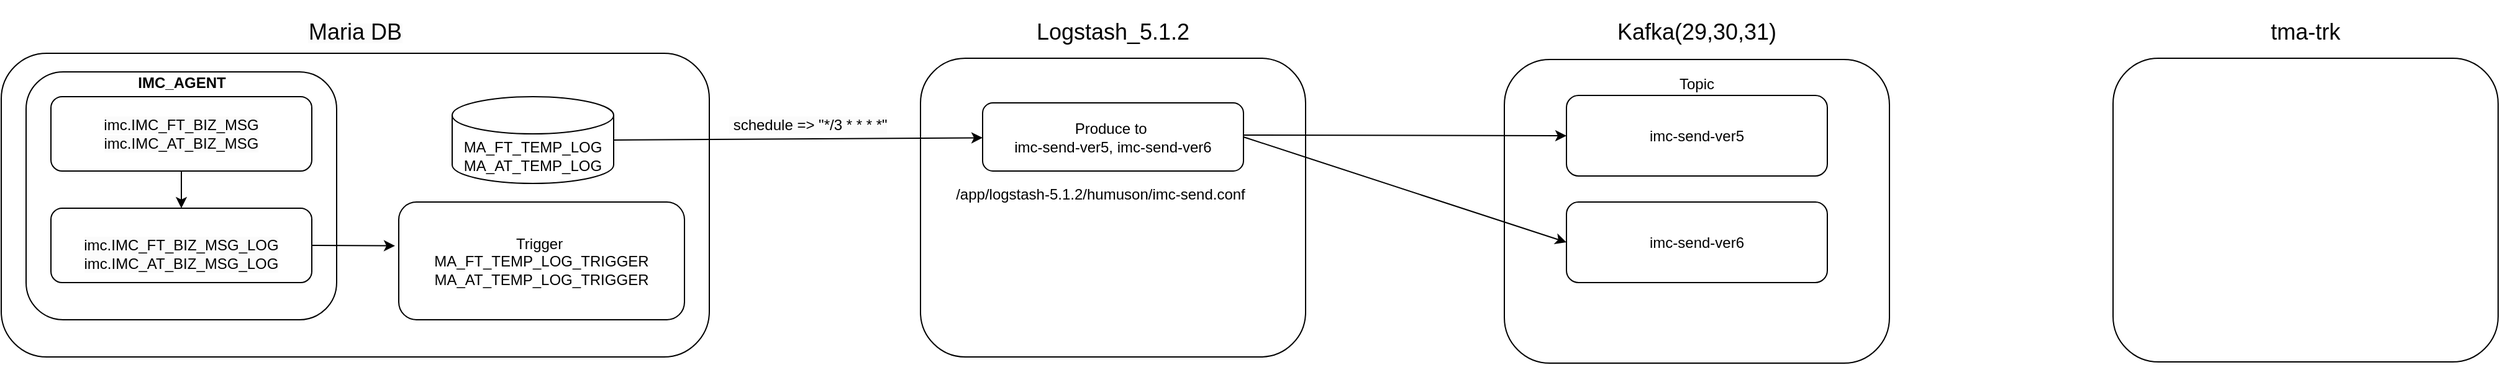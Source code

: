<mxfile version="26.0.5">
  <diagram name="페이지-1" id="EIWsYM2r6ZabzUC5wO5q">
    <mxGraphModel dx="1416" dy="712" grid="1" gridSize="10" guides="1" tooltips="1" connect="1" arrows="1" fold="1" page="1" pageScale="1" pageWidth="827" pageHeight="1169" math="0" shadow="0">
      <root>
        <mxCell id="0" />
        <mxCell id="1" parent="0" />
        <mxCell id="D5hKf2jFQNWXoEHRUFzK-7" value="" style="rounded=1;whiteSpace=wrap;html=1;" vertex="1" parent="1">
          <mxGeometry x="50" y="95" width="570" height="245" as="geometry" />
        </mxCell>
        <mxCell id="D5hKf2jFQNWXoEHRUFzK-12" value="" style="rounded=1;whiteSpace=wrap;html=1;" vertex="1" parent="1">
          <mxGeometry x="70" y="110" width="250" height="200" as="geometry" />
        </mxCell>
        <mxCell id="D5hKf2jFQNWXoEHRUFzK-3" value="Trigger&amp;nbsp;&lt;div&gt;MA_FT_TEMP_LOG_TRIGGER&lt;/div&gt;&lt;div&gt;MA_AT_TEMP_LOG_TRIGGER&lt;/div&gt;" style="rounded=1;whiteSpace=wrap;html=1;" vertex="1" parent="1">
          <mxGeometry x="370" y="215" width="230" height="95" as="geometry" />
        </mxCell>
        <mxCell id="D5hKf2jFQNWXoEHRUFzK-8" value="&lt;h3&gt;&lt;span style=&quot;color: rgb(0, 0, 0); font-family: Helvetica; font-style: normal; font-variant-ligatures: normal; font-variant-caps: normal; font-weight: 400; letter-spacing: normal; orphans: 2; text-align: center; text-indent: 0px; text-transform: none; widows: 2; word-spacing: 0px; -webkit-text-stroke-width: 0px; white-space: normal; background-color: rgb(251, 251, 251); text-decoration-thickness: initial; text-decoration-style: initial; text-decoration-color: initial; float: none; display: inline !important;&quot;&gt;&lt;font style=&quot;font-size: 18px;&quot;&gt;Maria DB&lt;/font&gt;&lt;/span&gt;&lt;/h3&gt;" style="text;html=1;align=center;verticalAlign=middle;whiteSpace=wrap;rounded=0;" vertex="1" parent="1">
          <mxGeometry x="265" y="60" width="140" height="35" as="geometry" />
        </mxCell>
        <mxCell id="D5hKf2jFQNWXoEHRUFzK-9" value="&lt;br style=&quot;forced-color-adjust: none; color: rgb(0, 0, 0); font-family: Helvetica; font-size: 12px; font-style: normal; font-variant-ligatures: normal; font-variant-caps: normal; font-weight: 400; letter-spacing: normal; orphans: 2; text-align: center; text-indent: 0px; text-transform: none; widows: 2; word-spacing: 0px; -webkit-text-stroke-width: 0px; white-space: normal; background-color: rgb(251, 251, 251); text-decoration-thickness: initial; text-decoration-style: initial; text-decoration-color: initial;&quot;&gt;&lt;div style=&quot;forced-color-adjust: none; color: rgb(0, 0, 0); font-family: Helvetica; font-size: 12px; font-style: normal; font-variant-ligatures: normal; font-variant-caps: normal; font-weight: 400; letter-spacing: normal; orphans: 2; text-align: center; text-indent: 0px; text-transform: none; widows: 2; word-spacing: 0px; -webkit-text-stroke-width: 0px; white-space: normal; background-color: rgb(251, 251, 251); text-decoration-thickness: initial; text-decoration-style: initial; text-decoration-color: initial;&quot;&gt;imc.IMC_FT_BIZ_MSG_LOG&lt;/div&gt;&lt;div style=&quot;forced-color-adjust: none; color: rgb(0, 0, 0); font-family: Helvetica; font-size: 12px; font-style: normal; font-variant-ligatures: normal; font-variant-caps: normal; font-weight: 400; letter-spacing: normal; orphans: 2; text-align: center; text-indent: 0px; text-transform: none; widows: 2; word-spacing: 0px; -webkit-text-stroke-width: 0px; white-space: normal; background-color: rgb(251, 251, 251); text-decoration-thickness: initial; text-decoration-style: initial; text-decoration-color: initial;&quot;&gt;imc.IMC_AT_BIZ_MSG_LOG&lt;/div&gt;" style="rounded=1;whiteSpace=wrap;html=1;" vertex="1" parent="1">
          <mxGeometry x="90" y="220" width="210" height="60" as="geometry" />
        </mxCell>
        <mxCell id="D5hKf2jFQNWXoEHRUFzK-10" value="&lt;span style=&quot;color: rgb(0, 0, 0); font-family: Helvetica; font-size: 12px; font-style: normal; font-variant-ligatures: normal; font-variant-caps: normal; font-weight: 400; letter-spacing: normal; orphans: 2; text-align: center; text-indent: 0px; text-transform: none; widows: 2; word-spacing: 0px; -webkit-text-stroke-width: 0px; white-space: normal; background-color: rgb(251, 251, 251); text-decoration-thickness: initial; text-decoration-style: initial; text-decoration-color: initial; float: none; display: inline !important;&quot;&gt;imc.IMC_FT_BIZ_MSG&lt;/span&gt;&lt;div&gt;&lt;span style=&quot;color: rgb(0, 0, 0); font-family: Helvetica; font-size: 12px; font-style: normal; font-variant-ligatures: normal; font-variant-caps: normal; font-weight: 400; letter-spacing: normal; orphans: 2; text-align: center; text-indent: 0px; text-transform: none; widows: 2; word-spacing: 0px; -webkit-text-stroke-width: 0px; white-space: normal; background-color: rgb(251, 251, 251); text-decoration-thickness: initial; text-decoration-style: initial; text-decoration-color: initial; float: none; display: inline !important;&quot;&gt;imc.IMC_AT_BIZ_MSG&lt;/span&gt;&lt;/div&gt;" style="rounded=1;whiteSpace=wrap;html=1;" vertex="1" parent="1">
          <mxGeometry x="90" y="130" width="210" height="60" as="geometry" />
        </mxCell>
        <mxCell id="D5hKf2jFQNWXoEHRUFzK-11" value="" style="endArrow=classic;html=1;rounded=0;exitX=0.5;exitY=1;exitDx=0;exitDy=0;entryX=0.5;entryY=0;entryDx=0;entryDy=0;" edge="1" parent="1" source="D5hKf2jFQNWXoEHRUFzK-10" target="D5hKf2jFQNWXoEHRUFzK-9">
          <mxGeometry width="50" height="50" relative="1" as="geometry">
            <mxPoint x="400" y="340" as="sourcePoint" />
            <mxPoint x="450" y="290" as="targetPoint" />
          </mxGeometry>
        </mxCell>
        <mxCell id="D5hKf2jFQNWXoEHRUFzK-13" value="&lt;font style=&quot;font-size: 12px;&quot;&gt;IMC_AGENT&lt;/font&gt;" style="text;strokeColor=none;fillColor=none;html=1;fontSize=24;fontStyle=1;verticalAlign=middle;align=center;" vertex="1" parent="1">
          <mxGeometry x="145" y="100" width="100" height="30" as="geometry" />
        </mxCell>
        <mxCell id="D5hKf2jFQNWXoEHRUFzK-14" value="MA_FT_TEMP_LOG&lt;div&gt;MA_AT_TEMP_LOG&lt;/div&gt;" style="shape=cylinder3;whiteSpace=wrap;html=1;boundedLbl=1;backgroundOutline=1;size=15;" vertex="1" parent="1">
          <mxGeometry x="413" y="130" width="130" height="70" as="geometry" />
        </mxCell>
        <mxCell id="D5hKf2jFQNWXoEHRUFzK-17" value="" style="rounded=1;whiteSpace=wrap;html=1;" vertex="1" parent="1">
          <mxGeometry x="790" y="99" width="310" height="241" as="geometry" />
        </mxCell>
        <mxCell id="D5hKf2jFQNWXoEHRUFzK-18" value="&lt;font style=&quot;font-size: 18px;&quot;&gt;Logstash_5.1.2&lt;/font&gt;" style="text;html=1;align=center;verticalAlign=middle;whiteSpace=wrap;rounded=0;" vertex="1" parent="1">
          <mxGeometry x="875" y="60" width="140" height="35" as="geometry" />
        </mxCell>
        <mxCell id="D5hKf2jFQNWXoEHRUFzK-19" value="" style="endArrow=classic;html=1;rounded=0;exitX=1;exitY=0.5;exitDx=0;exitDy=0;entryX=-0.013;entryY=0.372;entryDx=0;entryDy=0;entryPerimeter=0;" edge="1" parent="1" source="D5hKf2jFQNWXoEHRUFzK-9" target="D5hKf2jFQNWXoEHRUFzK-3">
          <mxGeometry width="50" height="50" relative="1" as="geometry">
            <mxPoint x="700" y="300" as="sourcePoint" />
            <mxPoint x="750" y="250" as="targetPoint" />
          </mxGeometry>
        </mxCell>
        <mxCell id="D5hKf2jFQNWXoEHRUFzK-21" value="Produce to&amp;nbsp;&lt;div&gt;imc-send-ver5, imc-send-ver6&lt;/div&gt;" style="rounded=1;whiteSpace=wrap;html=1;" vertex="1" parent="1">
          <mxGeometry x="840" y="135" width="210" height="55" as="geometry" />
        </mxCell>
        <mxCell id="D5hKf2jFQNWXoEHRUFzK-22" value="" style="rounded=1;whiteSpace=wrap;html=1;" vertex="1" parent="1">
          <mxGeometry x="1260" y="100" width="310" height="245" as="geometry" />
        </mxCell>
        <mxCell id="D5hKf2jFQNWXoEHRUFzK-23" value="&lt;font style=&quot;font-size: 18px;&quot;&gt;Kafka(29,30,31)&lt;/font&gt;" style="text;html=1;align=center;verticalAlign=middle;whiteSpace=wrap;rounded=0;" vertex="1" parent="1">
          <mxGeometry x="1345" y="60" width="140" height="35" as="geometry" />
        </mxCell>
        <mxCell id="D5hKf2jFQNWXoEHRUFzK-24" value="imc-send-ver5" style="rounded=1;whiteSpace=wrap;html=1;" vertex="1" parent="1">
          <mxGeometry x="1310" y="129" width="210" height="65" as="geometry" />
        </mxCell>
        <mxCell id="D5hKf2jFQNWXoEHRUFzK-25" value="Topic" style="text;html=1;align=center;verticalAlign=middle;whiteSpace=wrap;rounded=0;" vertex="1" parent="1">
          <mxGeometry x="1385" y="105" width="60" height="30" as="geometry" />
        </mxCell>
        <mxCell id="D5hKf2jFQNWXoEHRUFzK-26" value="" style="endArrow=classic;html=1;rounded=0;exitX=1;exitY=0.5;exitDx=0;exitDy=0;exitPerimeter=0;" edge="1" parent="1" source="D5hKf2jFQNWXoEHRUFzK-14" target="D5hKf2jFQNWXoEHRUFzK-21">
          <mxGeometry width="50" height="50" relative="1" as="geometry">
            <mxPoint x="970" y="300" as="sourcePoint" />
            <mxPoint x="1020" y="250" as="targetPoint" />
          </mxGeometry>
        </mxCell>
        <mxCell id="D5hKf2jFQNWXoEHRUFzK-27" value="&lt;meta charset=&quot;utf-8&quot;&gt;&lt;span style=&quot;color: rgb(0, 0, 0); font-family: Helvetica; font-size: 12px; font-style: normal; font-variant-ligatures: normal; font-variant-caps: normal; font-weight: 400; letter-spacing: normal; orphans: 2; text-align: center; text-indent: 0px; text-transform: none; widows: 2; word-spacing: 0px; -webkit-text-stroke-width: 0px; white-space: normal; background-color: rgb(251, 251, 251); text-decoration-thickness: initial; text-decoration-style: initial; text-decoration-color: initial; display: inline !important; float: none;&quot;&gt;&amp;nbsp;schedule =&amp;gt; &quot;*/3 * * * *&quot;&lt;/span&gt;" style="text;strokeColor=none;fillColor=none;align=left;verticalAlign=middle;spacingLeft=4;spacingRight=4;overflow=hidden;points=[[0,0.5],[1,0.5]];portConstraint=eastwest;rotatable=0;whiteSpace=wrap;html=1;" vertex="1" parent="1">
          <mxGeometry x="630" y="135" width="160" height="35" as="geometry" />
        </mxCell>
        <mxCell id="D5hKf2jFQNWXoEHRUFzK-28" value="" style="endArrow=classic;html=1;rounded=0;exitX=1;exitY=0.5;exitDx=0;exitDy=0;exitPerimeter=0;entryX=0;entryY=0.5;entryDx=0;entryDy=0;" edge="1" parent="1" target="D5hKf2jFQNWXoEHRUFzK-24">
          <mxGeometry width="50" height="50" relative="1" as="geometry">
            <mxPoint x="1050" y="161" as="sourcePoint" />
            <mxPoint x="1347" y="159" as="targetPoint" />
          </mxGeometry>
        </mxCell>
        <mxCell id="D5hKf2jFQNWXoEHRUFzK-29" value="imc-send-ver6" style="rounded=1;whiteSpace=wrap;html=1;" vertex="1" parent="1">
          <mxGeometry x="1310" y="215" width="210" height="65" as="geometry" />
        </mxCell>
        <mxCell id="D5hKf2jFQNWXoEHRUFzK-30" value="" style="endArrow=classic;html=1;rounded=0;exitX=1;exitY=0.5;exitDx=0;exitDy=0;entryX=0;entryY=0.5;entryDx=0;entryDy=0;" edge="1" parent="1" source="D5hKf2jFQNWXoEHRUFzK-21" target="D5hKf2jFQNWXoEHRUFzK-29">
          <mxGeometry width="50" height="50" relative="1" as="geometry">
            <mxPoint x="1060" y="171" as="sourcePoint" />
            <mxPoint x="1320" y="172" as="targetPoint" />
          </mxGeometry>
        </mxCell>
        <mxCell id="D5hKf2jFQNWXoEHRUFzK-31" value="/app/logstash-5.1.2/humuson/imc-send.conf" style="text;html=1;align=center;verticalAlign=middle;whiteSpace=wrap;rounded=0;" vertex="1" parent="1">
          <mxGeometry x="780" y="194" width="310" height="30" as="geometry" />
        </mxCell>
        <mxCell id="D5hKf2jFQNWXoEHRUFzK-32" value="" style="rounded=1;whiteSpace=wrap;html=1;" vertex="1" parent="1">
          <mxGeometry x="1750" y="99" width="310" height="245" as="geometry" />
        </mxCell>
        <mxCell id="D5hKf2jFQNWXoEHRUFzK-33" value="&lt;font style=&quot;font-size: 18px;&quot;&gt;tma-trk&lt;/font&gt;" style="text;html=1;align=center;verticalAlign=middle;whiteSpace=wrap;rounded=0;" vertex="1" parent="1">
          <mxGeometry x="1835" y="60" width="140" height="35" as="geometry" />
        </mxCell>
      </root>
    </mxGraphModel>
  </diagram>
</mxfile>
